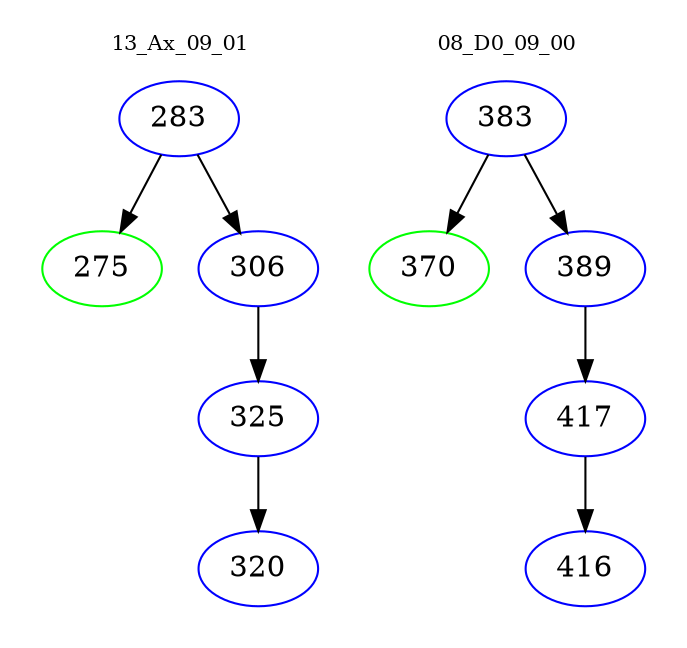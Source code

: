 digraph{
subgraph cluster_0 {
color = white
label = "13_Ax_09_01";
fontsize=10;
T0_283 [label="283", color="blue"]
T0_283 -> T0_275 [color="black"]
T0_275 [label="275", color="green"]
T0_283 -> T0_306 [color="black"]
T0_306 [label="306", color="blue"]
T0_306 -> T0_325 [color="black"]
T0_325 [label="325", color="blue"]
T0_325 -> T0_320 [color="black"]
T0_320 [label="320", color="blue"]
}
subgraph cluster_1 {
color = white
label = "08_D0_09_00";
fontsize=10;
T1_383 [label="383", color="blue"]
T1_383 -> T1_370 [color="black"]
T1_370 [label="370", color="green"]
T1_383 -> T1_389 [color="black"]
T1_389 [label="389", color="blue"]
T1_389 -> T1_417 [color="black"]
T1_417 [label="417", color="blue"]
T1_417 -> T1_416 [color="black"]
T1_416 [label="416", color="blue"]
}
}
